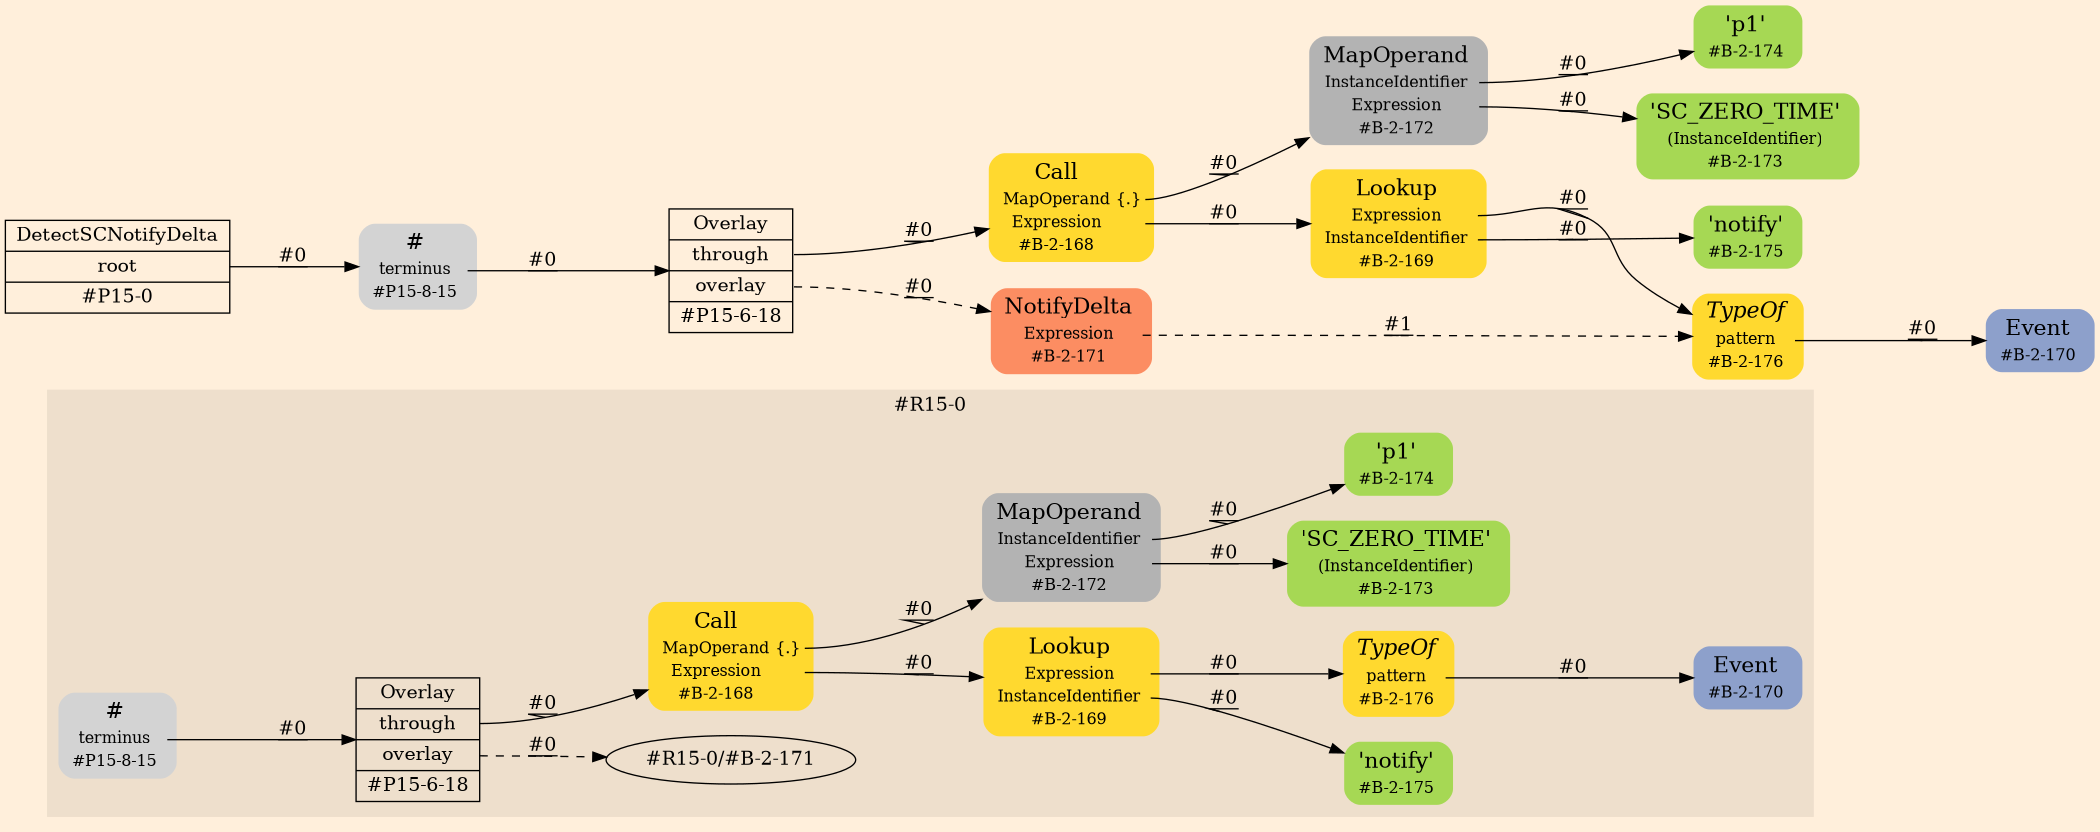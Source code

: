 digraph Inferno {
graph [
rankdir = "LR"
ranksep = 1.0
size = "14,20"
bgcolor = antiquewhite1
color = black
fontcolor = black
];
node [
];
subgraph "cluster#R15-0" {
label = "#R15-0"
style = "filled"
color = antiquewhite2
"#R15-0/#B-2-173" [
shape = "plaintext"
fillcolor = "/set28/5"
label = <<TABLE BORDER="0" CELLBORDER="0" CELLSPACING="0">
 <TR>
  <TD><FONT POINT-SIZE="16.0">'SC_ZERO_TIME'</FONT></TD>
  <TD></TD>
 </TR>
 <TR>
  <TD>(InstanceIdentifier)</TD>
  <TD PORT="port0"></TD>
 </TR>
 <TR>
  <TD>#B-2-173</TD>
  <TD PORT="port1"></TD>
 </TR>
</TABLE>>
style = "rounded,filled"
fontsize = "12"
];
"#R15-0/#B-2-172" [
shape = "plaintext"
fillcolor = "/set28/8"
label = <<TABLE BORDER="0" CELLBORDER="0" CELLSPACING="0">
 <TR>
  <TD><FONT POINT-SIZE="16.0">MapOperand</FONT></TD>
  <TD></TD>
 </TR>
 <TR>
  <TD>InstanceIdentifier</TD>
  <TD PORT="port0"></TD>
 </TR>
 <TR>
  <TD>Expression</TD>
  <TD PORT="port1"></TD>
 </TR>
 <TR>
  <TD>#B-2-172</TD>
  <TD PORT="port2"></TD>
 </TR>
</TABLE>>
style = "rounded,filled"
fontsize = "12"
];
"#R15-0/#B-2-174" [
shape = "plaintext"
fillcolor = "/set28/5"
label = <<TABLE BORDER="0" CELLBORDER="0" CELLSPACING="0">
 <TR>
  <TD><FONT POINT-SIZE="16.0">'p1'</FONT></TD>
  <TD></TD>
 </TR>
 <TR>
  <TD>#B-2-174</TD>
  <TD PORT="port0"></TD>
 </TR>
</TABLE>>
style = "rounded,filled"
fontsize = "12"
];
"#R15-0/#P15-6-18" [
shape = "record"
fillcolor = antiquewhite2
label = "<fixed> Overlay | <port0> through | <port1> overlay | <port2> #P15-6-18"
style = "filled"
fontsize = "14"
color = black
fontcolor = black
];
"#R15-0/#B-2-170" [
shape = "plaintext"
fillcolor = "/set28/3"
label = <<TABLE BORDER="0" CELLBORDER="0" CELLSPACING="0">
 <TR>
  <TD><FONT POINT-SIZE="16.0">Event</FONT></TD>
  <TD></TD>
 </TR>
 <TR>
  <TD>#B-2-170</TD>
  <TD PORT="port0"></TD>
 </TR>
</TABLE>>
style = "rounded,filled"
fontsize = "12"
];
"#R15-0/#P15-8-15" [
shape = "plaintext"
label = <<TABLE BORDER="0" CELLBORDER="0" CELLSPACING="0">
 <TR>
  <TD><FONT POINT-SIZE="16.0">#</FONT></TD>
  <TD></TD>
 </TR>
 <TR>
  <TD>terminus</TD>
  <TD PORT="port0"></TD>
 </TR>
 <TR>
  <TD>#P15-8-15</TD>
  <TD PORT="port1"></TD>
 </TR>
</TABLE>>
style = "rounded,filled"
fontsize = "12"
];
"#R15-0/#B-2-175" [
shape = "plaintext"
fillcolor = "/set28/5"
label = <<TABLE BORDER="0" CELLBORDER="0" CELLSPACING="0">
 <TR>
  <TD><FONT POINT-SIZE="16.0">'notify'</FONT></TD>
  <TD></TD>
 </TR>
 <TR>
  <TD>#B-2-175</TD>
  <TD PORT="port0"></TD>
 </TR>
</TABLE>>
style = "rounded,filled"
fontsize = "12"
];
"#R15-0/#B-2-176" [
shape = "plaintext"
fillcolor = "/set28/6"
label = <<TABLE BORDER="0" CELLBORDER="0" CELLSPACING="0">
 <TR>
  <TD><FONT POINT-SIZE="16.0"><I>TypeOf</I></FONT></TD>
  <TD></TD>
 </TR>
 <TR>
  <TD>pattern</TD>
  <TD PORT="port0"></TD>
 </TR>
 <TR>
  <TD>#B-2-176</TD>
  <TD PORT="port1"></TD>
 </TR>
</TABLE>>
style = "rounded,filled"
fontsize = "12"
];
"#R15-0/#B-2-168" [
shape = "plaintext"
fillcolor = "/set28/6"
label = <<TABLE BORDER="0" CELLBORDER="0" CELLSPACING="0">
 <TR>
  <TD><FONT POINT-SIZE="16.0">Call</FONT></TD>
  <TD></TD>
 </TR>
 <TR>
  <TD>MapOperand</TD>
  <TD PORT="port0">{.}</TD>
 </TR>
 <TR>
  <TD>Expression</TD>
  <TD PORT="port1"></TD>
 </TR>
 <TR>
  <TD>#B-2-168</TD>
  <TD PORT="port2"></TD>
 </TR>
</TABLE>>
style = "rounded,filled"
fontsize = "12"
];
"#R15-0/#B-2-169" [
shape = "plaintext"
fillcolor = "/set28/6"
label = <<TABLE BORDER="0" CELLBORDER="0" CELLSPACING="0">
 <TR>
  <TD><FONT POINT-SIZE="16.0">Lookup</FONT></TD>
  <TD></TD>
 </TR>
 <TR>
  <TD>Expression</TD>
  <TD PORT="port0"></TD>
 </TR>
 <TR>
  <TD>InstanceIdentifier</TD>
  <TD PORT="port1"></TD>
 </TR>
 <TR>
  <TD>#B-2-169</TD>
  <TD PORT="port2"></TD>
 </TR>
</TABLE>>
style = "rounded,filled"
fontsize = "12"
];
"#R15-0/#B-2-172":port0 -> "#R15-0/#B-2-174" [style="solid"
label = "#0"
decorate = true
color = black
fontcolor = black
];
"#R15-0/#B-2-172":port1 -> "#R15-0/#B-2-173" [style="solid"
label = "#0"
decorate = true
color = black
fontcolor = black
];
"#R15-0/#P15-6-18":port0 -> "#R15-0/#B-2-168" [style="solid"
label = "#0"
decorate = true
color = black
fontcolor = black
];
"#R15-0/#P15-6-18":port1 -> "#R15-0/#B-2-171" [style="dashed"
label = "#0"
decorate = true
color = black
fontcolor = black
];
"#R15-0/#P15-8-15":port0 -> "#R15-0/#P15-6-18" [style="solid"
label = "#0"
decorate = true
color = black
fontcolor = black
];
"#R15-0/#B-2-176":port0 -> "#R15-0/#B-2-170" [style="solid"
label = "#0"
decorate = true
color = black
fontcolor = black
];
"#R15-0/#B-2-168":port0 -> "#R15-0/#B-2-172" [style="solid"
label = "#0"
decorate = true
color = black
fontcolor = black
];
"#R15-0/#B-2-168":port1 -> "#R15-0/#B-2-169" [style="solid"
label = "#0"
decorate = true
color = black
fontcolor = black
];
"#R15-0/#B-2-169":port0 -> "#R15-0/#B-2-176" [style="solid"
label = "#0"
decorate = true
color = black
fontcolor = black
];
"#R15-0/#B-2-169":port1 -> "#R15-0/#B-2-175" [style="solid"
label = "#0"
decorate = true
color = black
fontcolor = black
];
}
"CR#P15-0" [
shape = "record"
fillcolor = antiquewhite1
label = "<fixed> DetectSCNotifyDelta | <port0> root | <port1> #P15-0"
style = "filled"
fontsize = "14"
color = black
fontcolor = black
];
"#P15-8-15" [
shape = "plaintext"
label = <<TABLE BORDER="0" CELLBORDER="0" CELLSPACING="0">
 <TR>
  <TD><FONT POINT-SIZE="16.0">#</FONT></TD>
  <TD></TD>
 </TR>
 <TR>
  <TD>terminus</TD>
  <TD PORT="port0"></TD>
 </TR>
 <TR>
  <TD>#P15-8-15</TD>
  <TD PORT="port1"></TD>
 </TR>
</TABLE>>
style = "rounded,filled"
fontsize = "12"
];
"#P15-6-18" [
shape = "record"
fillcolor = antiquewhite1
label = "<fixed> Overlay | <port0> through | <port1> overlay | <port2> #P15-6-18"
style = "filled"
fontsize = "14"
color = black
fontcolor = black
];
"#B-2-168" [
shape = "plaintext"
fillcolor = "/set28/6"
label = <<TABLE BORDER="0" CELLBORDER="0" CELLSPACING="0">
 <TR>
  <TD><FONT POINT-SIZE="16.0">Call</FONT></TD>
  <TD></TD>
 </TR>
 <TR>
  <TD>MapOperand</TD>
  <TD PORT="port0">{.}</TD>
 </TR>
 <TR>
  <TD>Expression</TD>
  <TD PORT="port1"></TD>
 </TR>
 <TR>
  <TD>#B-2-168</TD>
  <TD PORT="port2"></TD>
 </TR>
</TABLE>>
style = "rounded,filled"
fontsize = "12"
];
"#B-2-172" [
shape = "plaintext"
fillcolor = "/set28/8"
label = <<TABLE BORDER="0" CELLBORDER="0" CELLSPACING="0">
 <TR>
  <TD><FONT POINT-SIZE="16.0">MapOperand</FONT></TD>
  <TD></TD>
 </TR>
 <TR>
  <TD>InstanceIdentifier</TD>
  <TD PORT="port0"></TD>
 </TR>
 <TR>
  <TD>Expression</TD>
  <TD PORT="port1"></TD>
 </TR>
 <TR>
  <TD>#B-2-172</TD>
  <TD PORT="port2"></TD>
 </TR>
</TABLE>>
style = "rounded,filled"
fontsize = "12"
];
"#B-2-174" [
shape = "plaintext"
fillcolor = "/set28/5"
label = <<TABLE BORDER="0" CELLBORDER="0" CELLSPACING="0">
 <TR>
  <TD><FONT POINT-SIZE="16.0">'p1'</FONT></TD>
  <TD></TD>
 </TR>
 <TR>
  <TD>#B-2-174</TD>
  <TD PORT="port0"></TD>
 </TR>
</TABLE>>
style = "rounded,filled"
fontsize = "12"
];
"#B-2-173" [
shape = "plaintext"
fillcolor = "/set28/5"
label = <<TABLE BORDER="0" CELLBORDER="0" CELLSPACING="0">
 <TR>
  <TD><FONT POINT-SIZE="16.0">'SC_ZERO_TIME'</FONT></TD>
  <TD></TD>
 </TR>
 <TR>
  <TD>(InstanceIdentifier)</TD>
  <TD PORT="port0"></TD>
 </TR>
 <TR>
  <TD>#B-2-173</TD>
  <TD PORT="port1"></TD>
 </TR>
</TABLE>>
style = "rounded,filled"
fontsize = "12"
];
"#B-2-169" [
shape = "plaintext"
fillcolor = "/set28/6"
label = <<TABLE BORDER="0" CELLBORDER="0" CELLSPACING="0">
 <TR>
  <TD><FONT POINT-SIZE="16.0">Lookup</FONT></TD>
  <TD></TD>
 </TR>
 <TR>
  <TD>Expression</TD>
  <TD PORT="port0"></TD>
 </TR>
 <TR>
  <TD>InstanceIdentifier</TD>
  <TD PORT="port1"></TD>
 </TR>
 <TR>
  <TD>#B-2-169</TD>
  <TD PORT="port2"></TD>
 </TR>
</TABLE>>
style = "rounded,filled"
fontsize = "12"
];
"#B-2-176" [
shape = "plaintext"
fillcolor = "/set28/6"
label = <<TABLE BORDER="0" CELLBORDER="0" CELLSPACING="0">
 <TR>
  <TD><FONT POINT-SIZE="16.0"><I>TypeOf</I></FONT></TD>
  <TD></TD>
 </TR>
 <TR>
  <TD>pattern</TD>
  <TD PORT="port0"></TD>
 </TR>
 <TR>
  <TD>#B-2-176</TD>
  <TD PORT="port1"></TD>
 </TR>
</TABLE>>
style = "rounded,filled"
fontsize = "12"
];
"#B-2-170" [
shape = "plaintext"
fillcolor = "/set28/3"
label = <<TABLE BORDER="0" CELLBORDER="0" CELLSPACING="0">
 <TR>
  <TD><FONT POINT-SIZE="16.0">Event</FONT></TD>
  <TD></TD>
 </TR>
 <TR>
  <TD>#B-2-170</TD>
  <TD PORT="port0"></TD>
 </TR>
</TABLE>>
style = "rounded,filled"
fontsize = "12"
];
"#B-2-175" [
shape = "plaintext"
fillcolor = "/set28/5"
label = <<TABLE BORDER="0" CELLBORDER="0" CELLSPACING="0">
 <TR>
  <TD><FONT POINT-SIZE="16.0">'notify'</FONT></TD>
  <TD></TD>
 </TR>
 <TR>
  <TD>#B-2-175</TD>
  <TD PORT="port0"></TD>
 </TR>
</TABLE>>
style = "rounded,filled"
fontsize = "12"
];
"#B-2-171" [
shape = "plaintext"
fillcolor = "/set28/2"
label = <<TABLE BORDER="0" CELLBORDER="0" CELLSPACING="0">
 <TR>
  <TD><FONT POINT-SIZE="16.0">NotifyDelta</FONT></TD>
  <TD></TD>
 </TR>
 <TR>
  <TD>Expression</TD>
  <TD PORT="port0"></TD>
 </TR>
 <TR>
  <TD>#B-2-171</TD>
  <TD PORT="port1"></TD>
 </TR>
</TABLE>>
style = "rounded,filled"
fontsize = "12"
];
"CR#P15-0":port0 -> "#P15-8-15" [style="solid"
label = "#0"
decorate = true
color = black
fontcolor = black
];
"#P15-8-15":port0 -> "#P15-6-18" [style="solid"
label = "#0"
decorate = true
color = black
fontcolor = black
];
"#P15-6-18":port0 -> "#B-2-168" [style="solid"
label = "#0"
decorate = true
color = black
fontcolor = black
];
"#P15-6-18":port1 -> "#B-2-171" [style="dashed"
label = "#0"
decorate = true
color = black
fontcolor = black
];
"#B-2-168":port0 -> "#B-2-172" [style="solid"
label = "#0"
decorate = true
color = black
fontcolor = black
];
"#B-2-168":port1 -> "#B-2-169" [style="solid"
label = "#0"
decorate = true
color = black
fontcolor = black
];
"#B-2-172":port0 -> "#B-2-174" [style="solid"
label = "#0"
decorate = true
color = black
fontcolor = black
];
"#B-2-172":port1 -> "#B-2-173" [style="solid"
label = "#0"
decorate = true
color = black
fontcolor = black
];
"#B-2-169":port0 -> "#B-2-176" [style="solid"
label = "#0"
decorate = true
color = black
fontcolor = black
];
"#B-2-169":port1 -> "#B-2-175" [style="solid"
label = "#0"
decorate = true
color = black
fontcolor = black
];
"#B-2-176":port0 -> "#B-2-170" [style="solid"
label = "#0"
decorate = true
color = black
fontcolor = black
];
"#B-2-171":port0 -> "#B-2-176" [style="dashed"
label = "#1"
decorate = true
color = black
fontcolor = black
];
}
